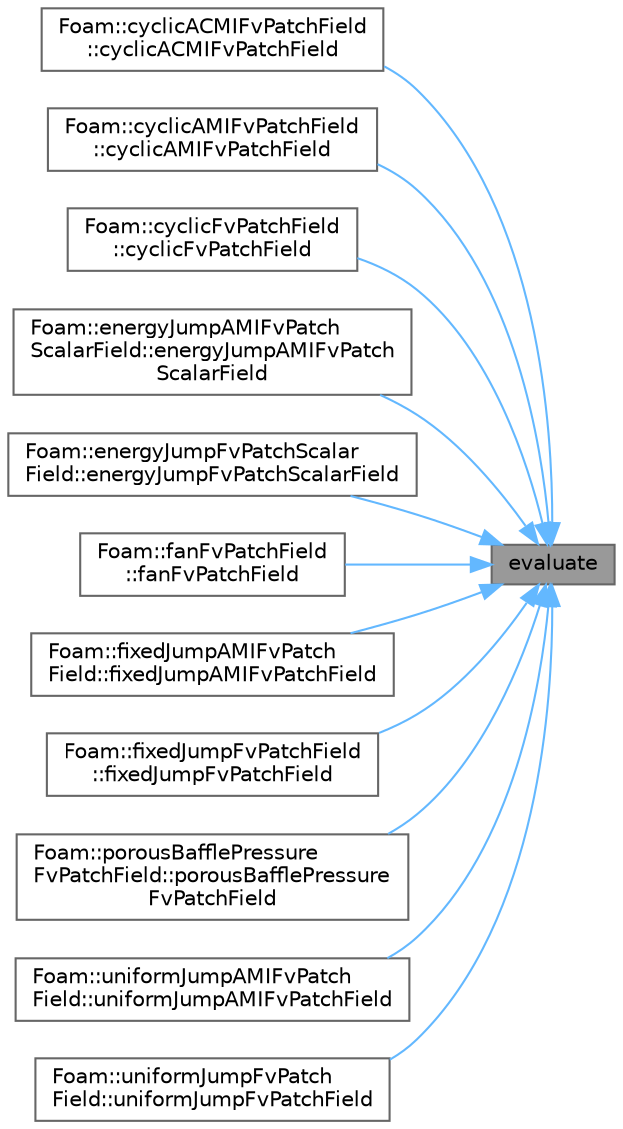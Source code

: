 digraph "evaluate"
{
 // LATEX_PDF_SIZE
  bgcolor="transparent";
  edge [fontname=Helvetica,fontsize=10,labelfontname=Helvetica,labelfontsize=10];
  node [fontname=Helvetica,fontsize=10,shape=box,height=0.2,width=0.4];
  rankdir="RL";
  Node1 [id="Node000001",label="evaluate",height=0.2,width=0.4,color="gray40", fillcolor="grey60", style="filled", fontcolor="black",tooltip=" "];
  Node1 -> Node2 [id="edge1_Node000001_Node000002",dir="back",color="steelblue1",style="solid",tooltip=" "];
  Node2 [id="Node000002",label="Foam::cyclicACMIFvPatchField\l::cyclicACMIFvPatchField",height=0.2,width=0.4,color="grey40", fillcolor="white", style="filled",URL="$classFoam_1_1cyclicACMIFvPatchField.html#a7bdcd4f82c9abe21a9eb2cce547d28fd",tooltip=" "];
  Node1 -> Node3 [id="edge2_Node000001_Node000003",dir="back",color="steelblue1",style="solid",tooltip=" "];
  Node3 [id="Node000003",label="Foam::cyclicAMIFvPatchField\l::cyclicAMIFvPatchField",height=0.2,width=0.4,color="grey40", fillcolor="white", style="filled",URL="$classFoam_1_1cyclicAMIFvPatchField.html#a3b84d3e1fbc966dd1d72247606d16962",tooltip=" "];
  Node1 -> Node4 [id="edge3_Node000001_Node000004",dir="back",color="steelblue1",style="solid",tooltip=" "];
  Node4 [id="Node000004",label="Foam::cyclicFvPatchField\l::cyclicFvPatchField",height=0.2,width=0.4,color="grey40", fillcolor="white", style="filled",URL="$classFoam_1_1cyclicFvPatchField.html#a1e8924230ef3af4ddfe860ded90657e6",tooltip=" "];
  Node1 -> Node5 [id="edge4_Node000001_Node000005",dir="back",color="steelblue1",style="solid",tooltip=" "];
  Node5 [id="Node000005",label="Foam::energyJumpAMIFvPatch\lScalarField::energyJumpAMIFvPatch\lScalarField",height=0.2,width=0.4,color="grey40", fillcolor="white", style="filled",URL="$classFoam_1_1energyJumpAMIFvPatchScalarField.html#a6258f2a91f2bd6987935516e8c9d181e",tooltip=" "];
  Node1 -> Node6 [id="edge5_Node000001_Node000006",dir="back",color="steelblue1",style="solid",tooltip=" "];
  Node6 [id="Node000006",label="Foam::energyJumpFvPatchScalar\lField::energyJumpFvPatchScalarField",height=0.2,width=0.4,color="grey40", fillcolor="white", style="filled",URL="$classFoam_1_1energyJumpFvPatchScalarField.html#ab7cd09102d5c3710c1fc9e88a33e6a33",tooltip=" "];
  Node1 -> Node7 [id="edge6_Node000001_Node000007",dir="back",color="steelblue1",style="solid",tooltip=" "];
  Node7 [id="Node000007",label="Foam::fanFvPatchField\l::fanFvPatchField",height=0.2,width=0.4,color="grey40", fillcolor="white", style="filled",URL="$classFoam_1_1fanFvPatchField.html#acc61ee3ebc57d0ebddd8e2c8f3027093",tooltip=" "];
  Node1 -> Node8 [id="edge7_Node000001_Node000008",dir="back",color="steelblue1",style="solid",tooltip=" "];
  Node8 [id="Node000008",label="Foam::fixedJumpAMIFvPatch\lField::fixedJumpAMIFvPatchField",height=0.2,width=0.4,color="grey40", fillcolor="white", style="filled",URL="$classFoam_1_1fixedJumpAMIFvPatchField.html#afb4087600304b56fb04c2e0aada29bb2",tooltip=" "];
  Node1 -> Node9 [id="edge8_Node000001_Node000009",dir="back",color="steelblue1",style="solid",tooltip=" "];
  Node9 [id="Node000009",label="Foam::fixedJumpFvPatchField\l::fixedJumpFvPatchField",height=0.2,width=0.4,color="grey40", fillcolor="white", style="filled",URL="$classFoam_1_1fixedJumpFvPatchField.html#a2c32497822c4ceb467f09fda143fb4ff",tooltip=" "];
  Node1 -> Node10 [id="edge9_Node000001_Node000010",dir="back",color="steelblue1",style="solid",tooltip=" "];
  Node10 [id="Node000010",label="Foam::porousBafflePressure\lFvPatchField::porousBafflePressure\lFvPatchField",height=0.2,width=0.4,color="grey40", fillcolor="white", style="filled",URL="$classFoam_1_1porousBafflePressureFvPatchField.html#a8bc15804a5bb86d2dc812d4fc26bd186",tooltip=" "];
  Node1 -> Node11 [id="edge10_Node000001_Node000011",dir="back",color="steelblue1",style="solid",tooltip=" "];
  Node11 [id="Node000011",label="Foam::uniformJumpAMIFvPatch\lField::uniformJumpAMIFvPatchField",height=0.2,width=0.4,color="grey40", fillcolor="white", style="filled",URL="$classFoam_1_1uniformJumpAMIFvPatchField.html#a81a47a5f2e6d1ba8cb2c4e8ed275313b",tooltip=" "];
  Node1 -> Node12 [id="edge11_Node000001_Node000012",dir="back",color="steelblue1",style="solid",tooltip=" "];
  Node12 [id="Node000012",label="Foam::uniformJumpFvPatch\lField::uniformJumpFvPatchField",height=0.2,width=0.4,color="grey40", fillcolor="white", style="filled",URL="$classFoam_1_1uniformJumpFvPatchField.html#ac80ac3d360419a13d13a91110c63cc90",tooltip=" "];
}
